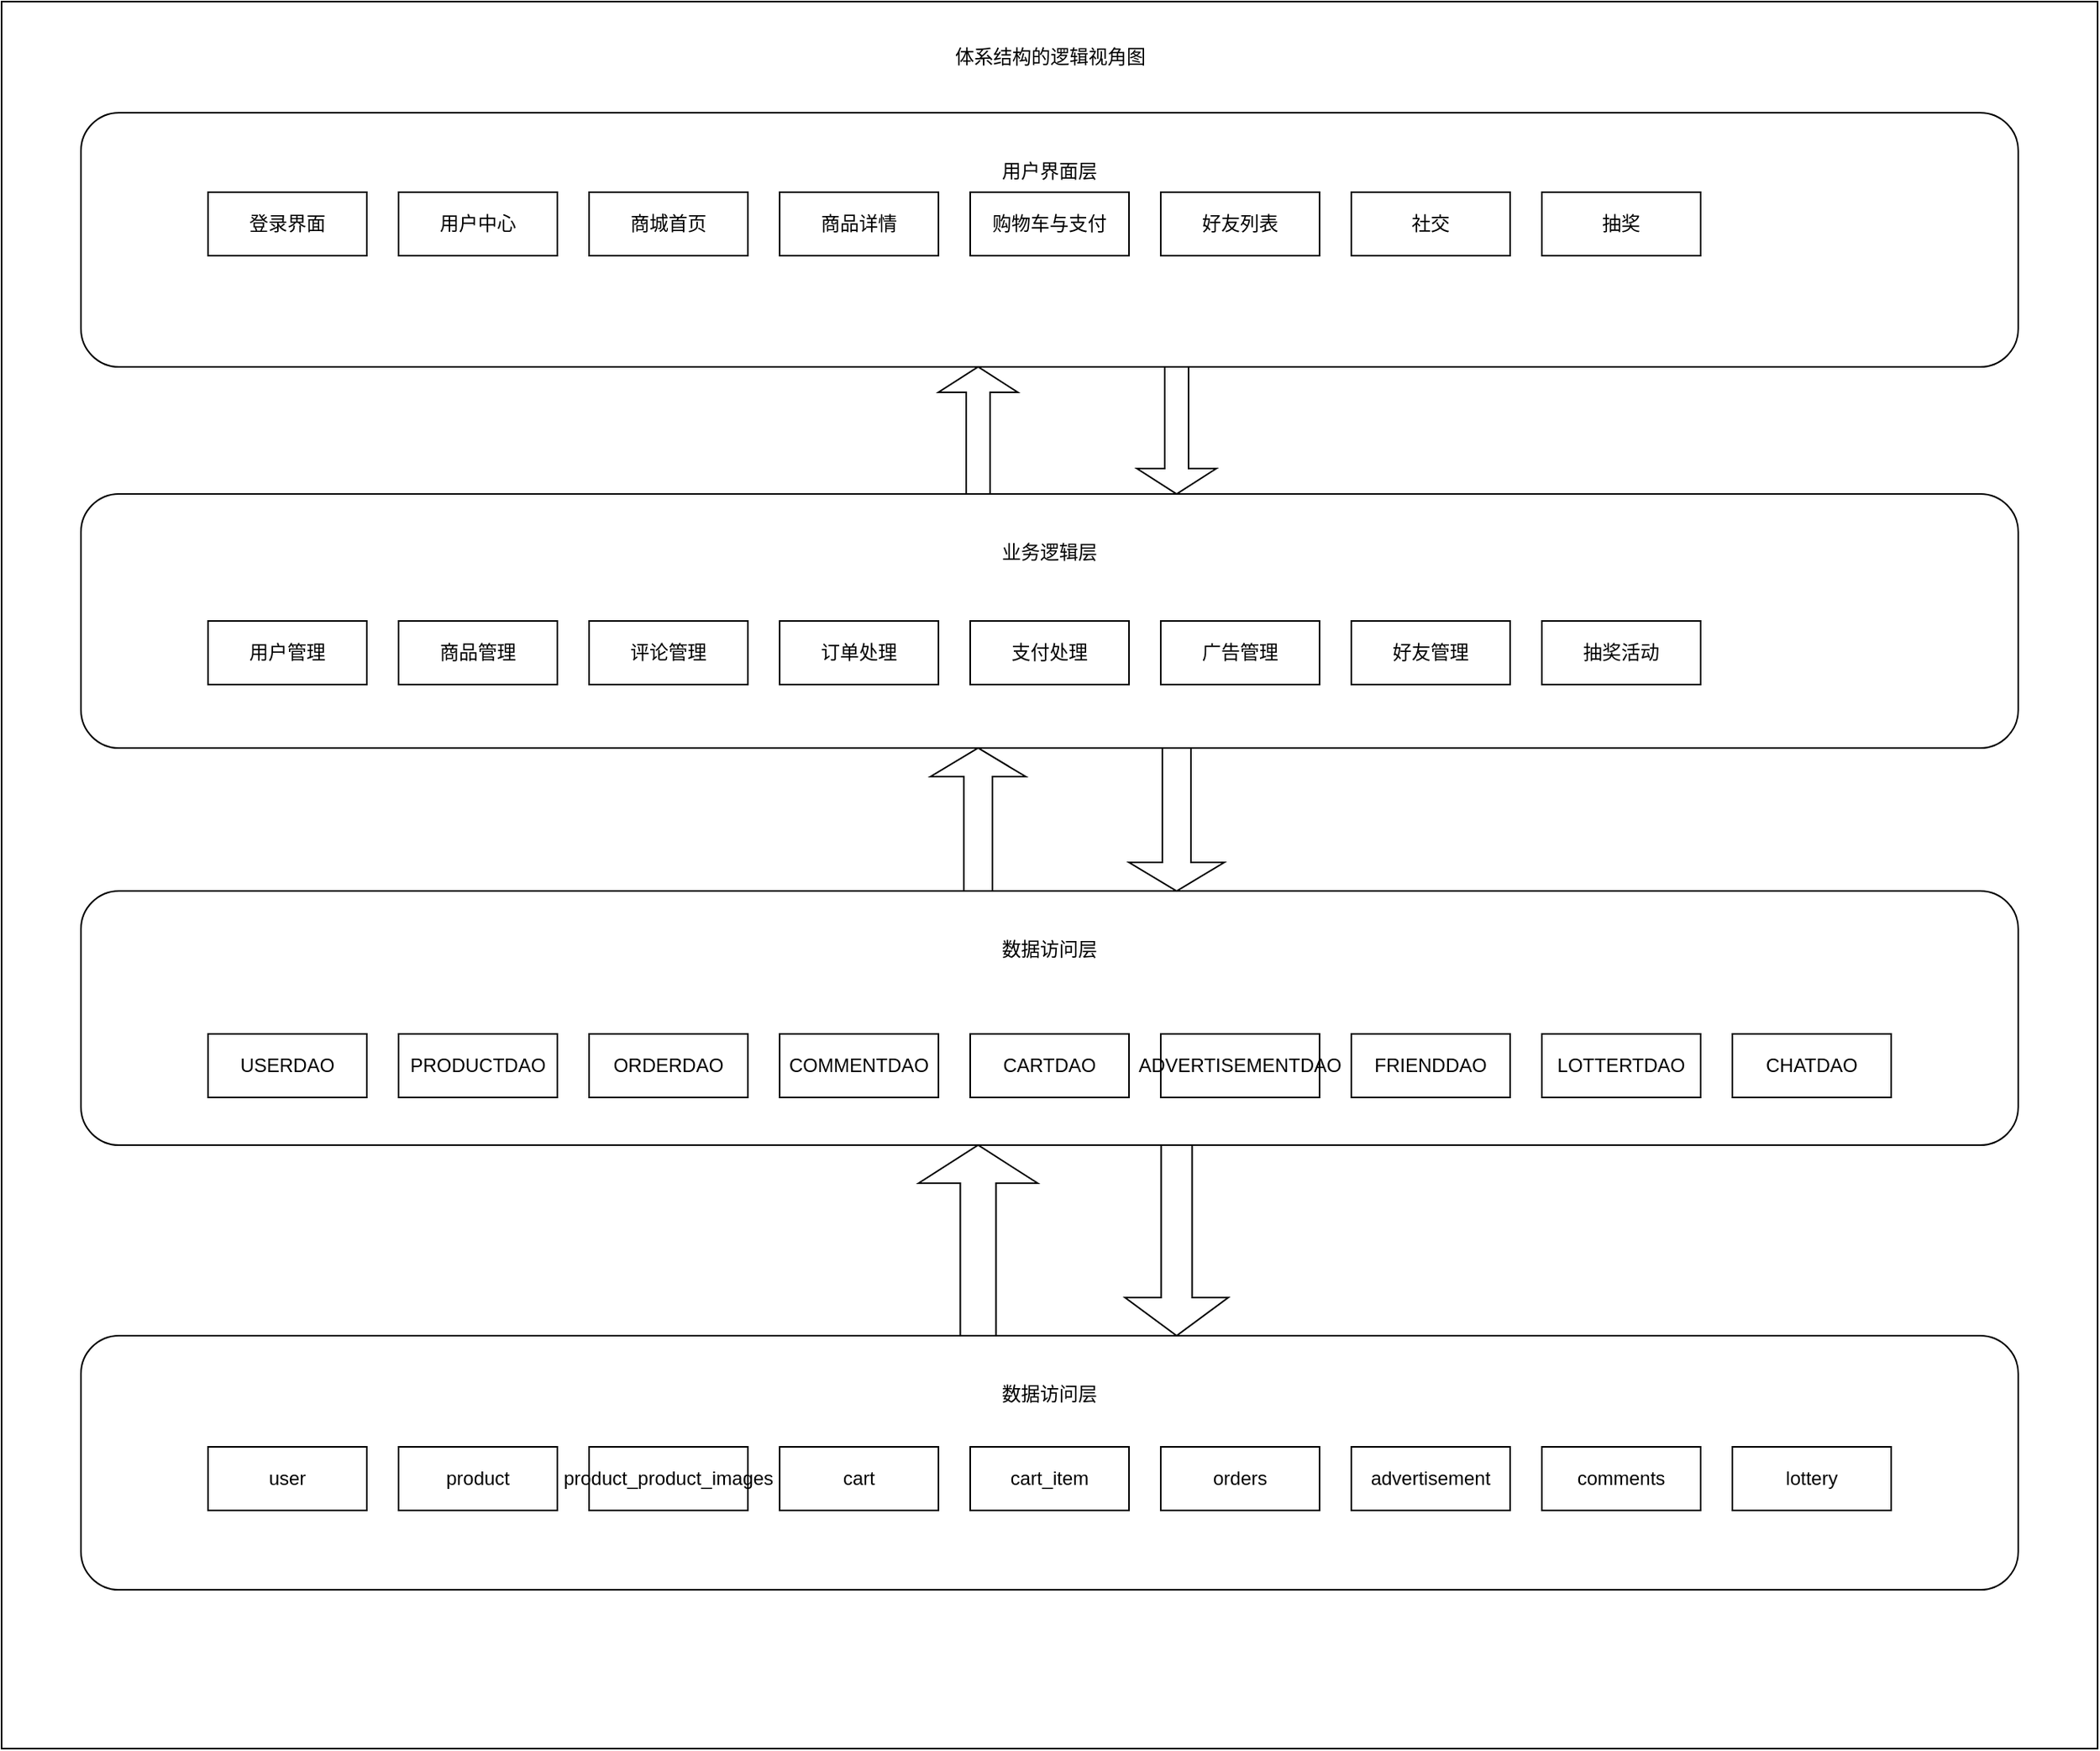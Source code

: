 <mxfile version="26.1.1">
  <diagram name="第 1 页" id="qepCZGSV5Gi0D1nC2cSo">
    <mxGraphModel dx="2165" dy="820" grid="1" gridSize="10" guides="1" tooltips="1" connect="1" arrows="1" fold="1" page="1" pageScale="1" pageWidth="827" pageHeight="1169" math="0" shadow="0">
      <root>
        <mxCell id="0" />
        <mxCell id="1" parent="0" />
        <mxCell id="6n_nqiFFkBdr1Y4FOCdI-1" value="" style="rounded=0;whiteSpace=wrap;html=1;" parent="1" vertex="1">
          <mxGeometry x="-150" y="50" width="1320" height="1100" as="geometry" />
        </mxCell>
        <mxCell id="6n_nqiFFkBdr1Y4FOCdI-4" value="用户界面层&lt;div&gt;&lt;br&gt;&lt;/div&gt;&lt;div&gt;&lt;br&gt;&lt;/div&gt;&lt;div&gt;&lt;br&gt;&lt;/div&gt;&lt;div&gt;&lt;br&gt;&lt;div&gt;&lt;br&gt;&lt;/div&gt;&lt;div&gt;&lt;br&gt;&lt;/div&gt;&lt;/div&gt;" style="rounded=1;whiteSpace=wrap;html=1;" parent="1" vertex="1">
          <mxGeometry x="-100" y="120" width="1220" height="160" as="geometry" />
        </mxCell>
        <mxCell id="6n_nqiFFkBdr1Y4FOCdI-5" value="登录界面" style="whiteSpace=wrap;html=1;align=center;" parent="1" vertex="1">
          <mxGeometry x="-20" y="170" width="100" height="40" as="geometry" />
        </mxCell>
        <mxCell id="6n_nqiFFkBdr1Y4FOCdI-14" value="商城首页" style="whiteSpace=wrap;html=1;align=center;" parent="1" vertex="1">
          <mxGeometry x="220" y="170" width="100" height="40" as="geometry" />
        </mxCell>
        <mxCell id="6n_nqiFFkBdr1Y4FOCdI-15" value="用户中心" style="whiteSpace=wrap;html=1;align=center;" parent="1" vertex="1">
          <mxGeometry x="100" y="170" width="100" height="40" as="geometry" />
        </mxCell>
        <mxCell id="6n_nqiFFkBdr1Y4FOCdI-16" value="商品详情" style="whiteSpace=wrap;html=1;align=center;" parent="1" vertex="1">
          <mxGeometry x="340" y="170" width="100" height="40" as="geometry" />
        </mxCell>
        <mxCell id="6n_nqiFFkBdr1Y4FOCdI-17" value="购物车与支付" style="whiteSpace=wrap;html=1;align=center;" parent="1" vertex="1">
          <mxGeometry x="460" y="170" width="100" height="40" as="geometry" />
        </mxCell>
        <mxCell id="6n_nqiFFkBdr1Y4FOCdI-18" value="好友列表" style="whiteSpace=wrap;html=1;align=center;" parent="1" vertex="1">
          <mxGeometry x="580" y="170" width="100" height="40" as="geometry" />
        </mxCell>
        <mxCell id="6n_nqiFFkBdr1Y4FOCdI-19" value="社交" style="whiteSpace=wrap;html=1;align=center;" parent="1" vertex="1">
          <mxGeometry x="700" y="170" width="100" height="40" as="geometry" />
        </mxCell>
        <mxCell id="6n_nqiFFkBdr1Y4FOCdI-20" value="抽奖" style="whiteSpace=wrap;html=1;align=center;" parent="1" vertex="1">
          <mxGeometry x="820" y="170" width="100" height="40" as="geometry" />
        </mxCell>
        <mxCell id="6n_nqiFFkBdr1Y4FOCdI-22" value="业务逻辑层&lt;br&gt;&lt;div&gt;&lt;br&gt;&lt;/div&gt;&lt;div&gt;&lt;br&gt;&lt;/div&gt;&lt;div&gt;&lt;br&gt;&lt;/div&gt;&lt;div&gt;&lt;br&gt;&lt;div&gt;&lt;br&gt;&lt;/div&gt;&lt;div&gt;&lt;br&gt;&lt;/div&gt;&lt;/div&gt;" style="rounded=1;whiteSpace=wrap;html=1;" parent="1" vertex="1">
          <mxGeometry x="-100" y="360" width="1220" height="160" as="geometry" />
        </mxCell>
        <mxCell id="6n_nqiFFkBdr1Y4FOCdI-23" value="用户管理" style="whiteSpace=wrap;html=1;align=center;" parent="1" vertex="1">
          <mxGeometry x="-20" y="440" width="100" height="40" as="geometry" />
        </mxCell>
        <mxCell id="6n_nqiFFkBdr1Y4FOCdI-24" value="广告管理" style="whiteSpace=wrap;html=1;align=center;" parent="1" vertex="1">
          <mxGeometry x="580" y="440" width="100" height="40" as="geometry" />
        </mxCell>
        <mxCell id="6n_nqiFFkBdr1Y4FOCdI-25" value="支付处理" style="whiteSpace=wrap;html=1;align=center;" parent="1" vertex="1">
          <mxGeometry x="460" y="440" width="100" height="40" as="geometry" />
        </mxCell>
        <mxCell id="6n_nqiFFkBdr1Y4FOCdI-26" value="订单处理" style="whiteSpace=wrap;html=1;align=center;" parent="1" vertex="1">
          <mxGeometry x="340" y="440" width="100" height="40" as="geometry" />
        </mxCell>
        <mxCell id="6n_nqiFFkBdr1Y4FOCdI-28" value="评论管理" style="whiteSpace=wrap;html=1;align=center;" parent="1" vertex="1">
          <mxGeometry x="220" y="440" width="100" height="40" as="geometry" />
        </mxCell>
        <mxCell id="6n_nqiFFkBdr1Y4FOCdI-29" value="商品管理" style="whiteSpace=wrap;html=1;align=center;" parent="1" vertex="1">
          <mxGeometry x="100" y="440" width="100" height="40" as="geometry" />
        </mxCell>
        <mxCell id="6n_nqiFFkBdr1Y4FOCdI-30" value="好友管理" style="whiteSpace=wrap;html=1;align=center;" parent="1" vertex="1">
          <mxGeometry x="700" y="440" width="100" height="40" as="geometry" />
        </mxCell>
        <mxCell id="6n_nqiFFkBdr1Y4FOCdI-31" value="抽奖活动" style="whiteSpace=wrap;html=1;align=center;" parent="1" vertex="1">
          <mxGeometry x="820" y="440" width="100" height="40" as="geometry" />
        </mxCell>
        <mxCell id="6n_nqiFFkBdr1Y4FOCdI-32" value="数据访问层&lt;br&gt;&lt;div&gt;&lt;br&gt;&lt;/div&gt;&lt;div&gt;&lt;br&gt;&lt;/div&gt;&lt;div&gt;&lt;br&gt;&lt;/div&gt;&lt;div&gt;&lt;br&gt;&lt;div&gt;&lt;br&gt;&lt;/div&gt;&lt;div&gt;&lt;br&gt;&lt;/div&gt;&lt;/div&gt;" style="rounded=1;whiteSpace=wrap;html=1;" parent="1" vertex="1">
          <mxGeometry x="-100" y="610" width="1220" height="160" as="geometry" />
        </mxCell>
        <mxCell id="6n_nqiFFkBdr1Y4FOCdI-33" value="ADVERTISEMENTDAO" style="whiteSpace=wrap;html=1;align=center;" parent="1" vertex="1">
          <mxGeometry x="580" y="700" width="100" height="40" as="geometry" />
        </mxCell>
        <mxCell id="6n_nqiFFkBdr1Y4FOCdI-34" value="CARTDAO" style="whiteSpace=wrap;html=1;align=center;" parent="1" vertex="1">
          <mxGeometry x="460" y="700" width="100" height="40" as="geometry" />
        </mxCell>
        <mxCell id="6n_nqiFFkBdr1Y4FOCdI-35" value="COMMENTDAO" style="whiteSpace=wrap;html=1;align=center;" parent="1" vertex="1">
          <mxGeometry x="340" y="700" width="100" height="40" as="geometry" />
        </mxCell>
        <mxCell id="6n_nqiFFkBdr1Y4FOCdI-36" value="ORDERDAO" style="whiteSpace=wrap;html=1;align=center;" parent="1" vertex="1">
          <mxGeometry x="220" y="700" width="100" height="40" as="geometry" />
        </mxCell>
        <mxCell id="6n_nqiFFkBdr1Y4FOCdI-37" value="PRODUCTDAO" style="whiteSpace=wrap;html=1;align=center;" parent="1" vertex="1">
          <mxGeometry x="100" y="700" width="100" height="40" as="geometry" />
        </mxCell>
        <mxCell id="6n_nqiFFkBdr1Y4FOCdI-38" value="USERDAO" style="whiteSpace=wrap;html=1;align=center;" parent="1" vertex="1">
          <mxGeometry x="-20" y="700" width="100" height="40" as="geometry" />
        </mxCell>
        <mxCell id="6n_nqiFFkBdr1Y4FOCdI-41" value="数据访问层&lt;br&gt;&lt;div&gt;&lt;br&gt;&lt;/div&gt;&lt;div&gt;&lt;br&gt;&lt;/div&gt;&lt;div&gt;&lt;br&gt;&lt;/div&gt;&lt;div&gt;&lt;br&gt;&lt;div&gt;&lt;br&gt;&lt;/div&gt;&lt;div&gt;&lt;br&gt;&lt;/div&gt;&lt;/div&gt;" style="rounded=1;whiteSpace=wrap;html=1;" parent="1" vertex="1">
          <mxGeometry x="-100" y="890" width="1220" height="160" as="geometry" />
        </mxCell>
        <mxCell id="6n_nqiFFkBdr1Y4FOCdI-42" value="cart_item" style="whiteSpace=wrap;html=1;align=center;" parent="1" vertex="1">
          <mxGeometry x="460" y="960" width="100" height="40" as="geometry" />
        </mxCell>
        <mxCell id="6n_nqiFFkBdr1Y4FOCdI-43" value="cart" style="whiteSpace=wrap;html=1;align=center;" parent="1" vertex="1">
          <mxGeometry x="340" y="960" width="100" height="40" as="geometry" />
        </mxCell>
        <mxCell id="6n_nqiFFkBdr1Y4FOCdI-44" value="product_product_images" style="whiteSpace=wrap;html=1;align=center;" parent="1" vertex="1">
          <mxGeometry x="220" y="960" width="100" height="40" as="geometry" />
        </mxCell>
        <mxCell id="6n_nqiFFkBdr1Y4FOCdI-45" value="product" style="whiteSpace=wrap;html=1;align=center;" parent="1" vertex="1">
          <mxGeometry x="100" y="960" width="100" height="40" as="geometry" />
        </mxCell>
        <mxCell id="6n_nqiFFkBdr1Y4FOCdI-46" value="user" style="whiteSpace=wrap;html=1;align=center;" parent="1" vertex="1">
          <mxGeometry x="-20" y="960" width="100" height="40" as="geometry" />
        </mxCell>
        <mxCell id="6n_nqiFFkBdr1Y4FOCdI-47" value="advertisement" style="whiteSpace=wrap;html=1;align=center;" parent="1" vertex="1">
          <mxGeometry x="700" y="960" width="100" height="40" as="geometry" />
        </mxCell>
        <mxCell id="6n_nqiFFkBdr1Y4FOCdI-48" value="orders" style="whiteSpace=wrap;html=1;align=center;" parent="1" vertex="1">
          <mxGeometry x="580" y="960" width="100" height="40" as="geometry" />
        </mxCell>
        <mxCell id="6n_nqiFFkBdr1Y4FOCdI-49" value="comments" style="whiteSpace=wrap;html=1;align=center;" parent="1" vertex="1">
          <mxGeometry x="820" y="960" width="100" height="40" as="geometry" />
        </mxCell>
        <mxCell id="6n_nqiFFkBdr1Y4FOCdI-50" value="" style="shape=singleArrow;direction=south;whiteSpace=wrap;html=1;" parent="1" vertex="1">
          <mxGeometry x="565" y="280" width="50" height="80" as="geometry" />
        </mxCell>
        <mxCell id="6n_nqiFFkBdr1Y4FOCdI-51" value="" style="shape=singleArrow;direction=north;whiteSpace=wrap;html=1;" parent="1" vertex="1">
          <mxGeometry x="440" y="280" width="50" height="80" as="geometry" />
        </mxCell>
        <mxCell id="6n_nqiFFkBdr1Y4FOCdI-52" value="" style="shape=singleArrow;direction=north;whiteSpace=wrap;html=1;" parent="1" vertex="1">
          <mxGeometry x="435" y="520" width="60" height="90" as="geometry" />
        </mxCell>
        <mxCell id="6n_nqiFFkBdr1Y4FOCdI-53" value="" style="shape=singleArrow;direction=south;whiteSpace=wrap;html=1;" parent="1" vertex="1">
          <mxGeometry x="560" y="520" width="60" height="90" as="geometry" />
        </mxCell>
        <mxCell id="6n_nqiFFkBdr1Y4FOCdI-54" value="" style="shape=singleArrow;direction=south;whiteSpace=wrap;html=1;" parent="1" vertex="1">
          <mxGeometry x="557.5" y="770" width="65" height="120" as="geometry" />
        </mxCell>
        <mxCell id="6n_nqiFFkBdr1Y4FOCdI-55" value="" style="shape=singleArrow;direction=north;whiteSpace=wrap;html=1;" parent="1" vertex="1">
          <mxGeometry x="427.5" y="770" width="75" height="120" as="geometry" />
        </mxCell>
        <mxCell id="6n_nqiFFkBdr1Y4FOCdI-56" value="体系结构的逻辑视角图" style="text;html=1;align=center;verticalAlign=middle;whiteSpace=wrap;rounded=0;" parent="1" vertex="1">
          <mxGeometry x="347.5" y="70" width="325" height="30" as="geometry" />
        </mxCell>
        <mxCell id="scnzuafdRV6YUQClXfYH-2" value="FRIENDDAO" style="whiteSpace=wrap;html=1;align=center;" vertex="1" parent="1">
          <mxGeometry x="700" y="700" width="100" height="40" as="geometry" />
        </mxCell>
        <mxCell id="scnzuafdRV6YUQClXfYH-3" value="LOTTERTDAO" style="whiteSpace=wrap;html=1;align=center;" vertex="1" parent="1">
          <mxGeometry x="820" y="700" width="100" height="40" as="geometry" />
        </mxCell>
        <mxCell id="scnzuafdRV6YUQClXfYH-4" value="CHATDAO" style="whiteSpace=wrap;html=1;align=center;" vertex="1" parent="1">
          <mxGeometry x="940" y="700" width="100" height="40" as="geometry" />
        </mxCell>
        <mxCell id="scnzuafdRV6YUQClXfYH-5" value="lottery" style="whiteSpace=wrap;html=1;align=center;" vertex="1" parent="1">
          <mxGeometry x="940" y="960" width="100" height="40" as="geometry" />
        </mxCell>
      </root>
    </mxGraphModel>
  </diagram>
</mxfile>
